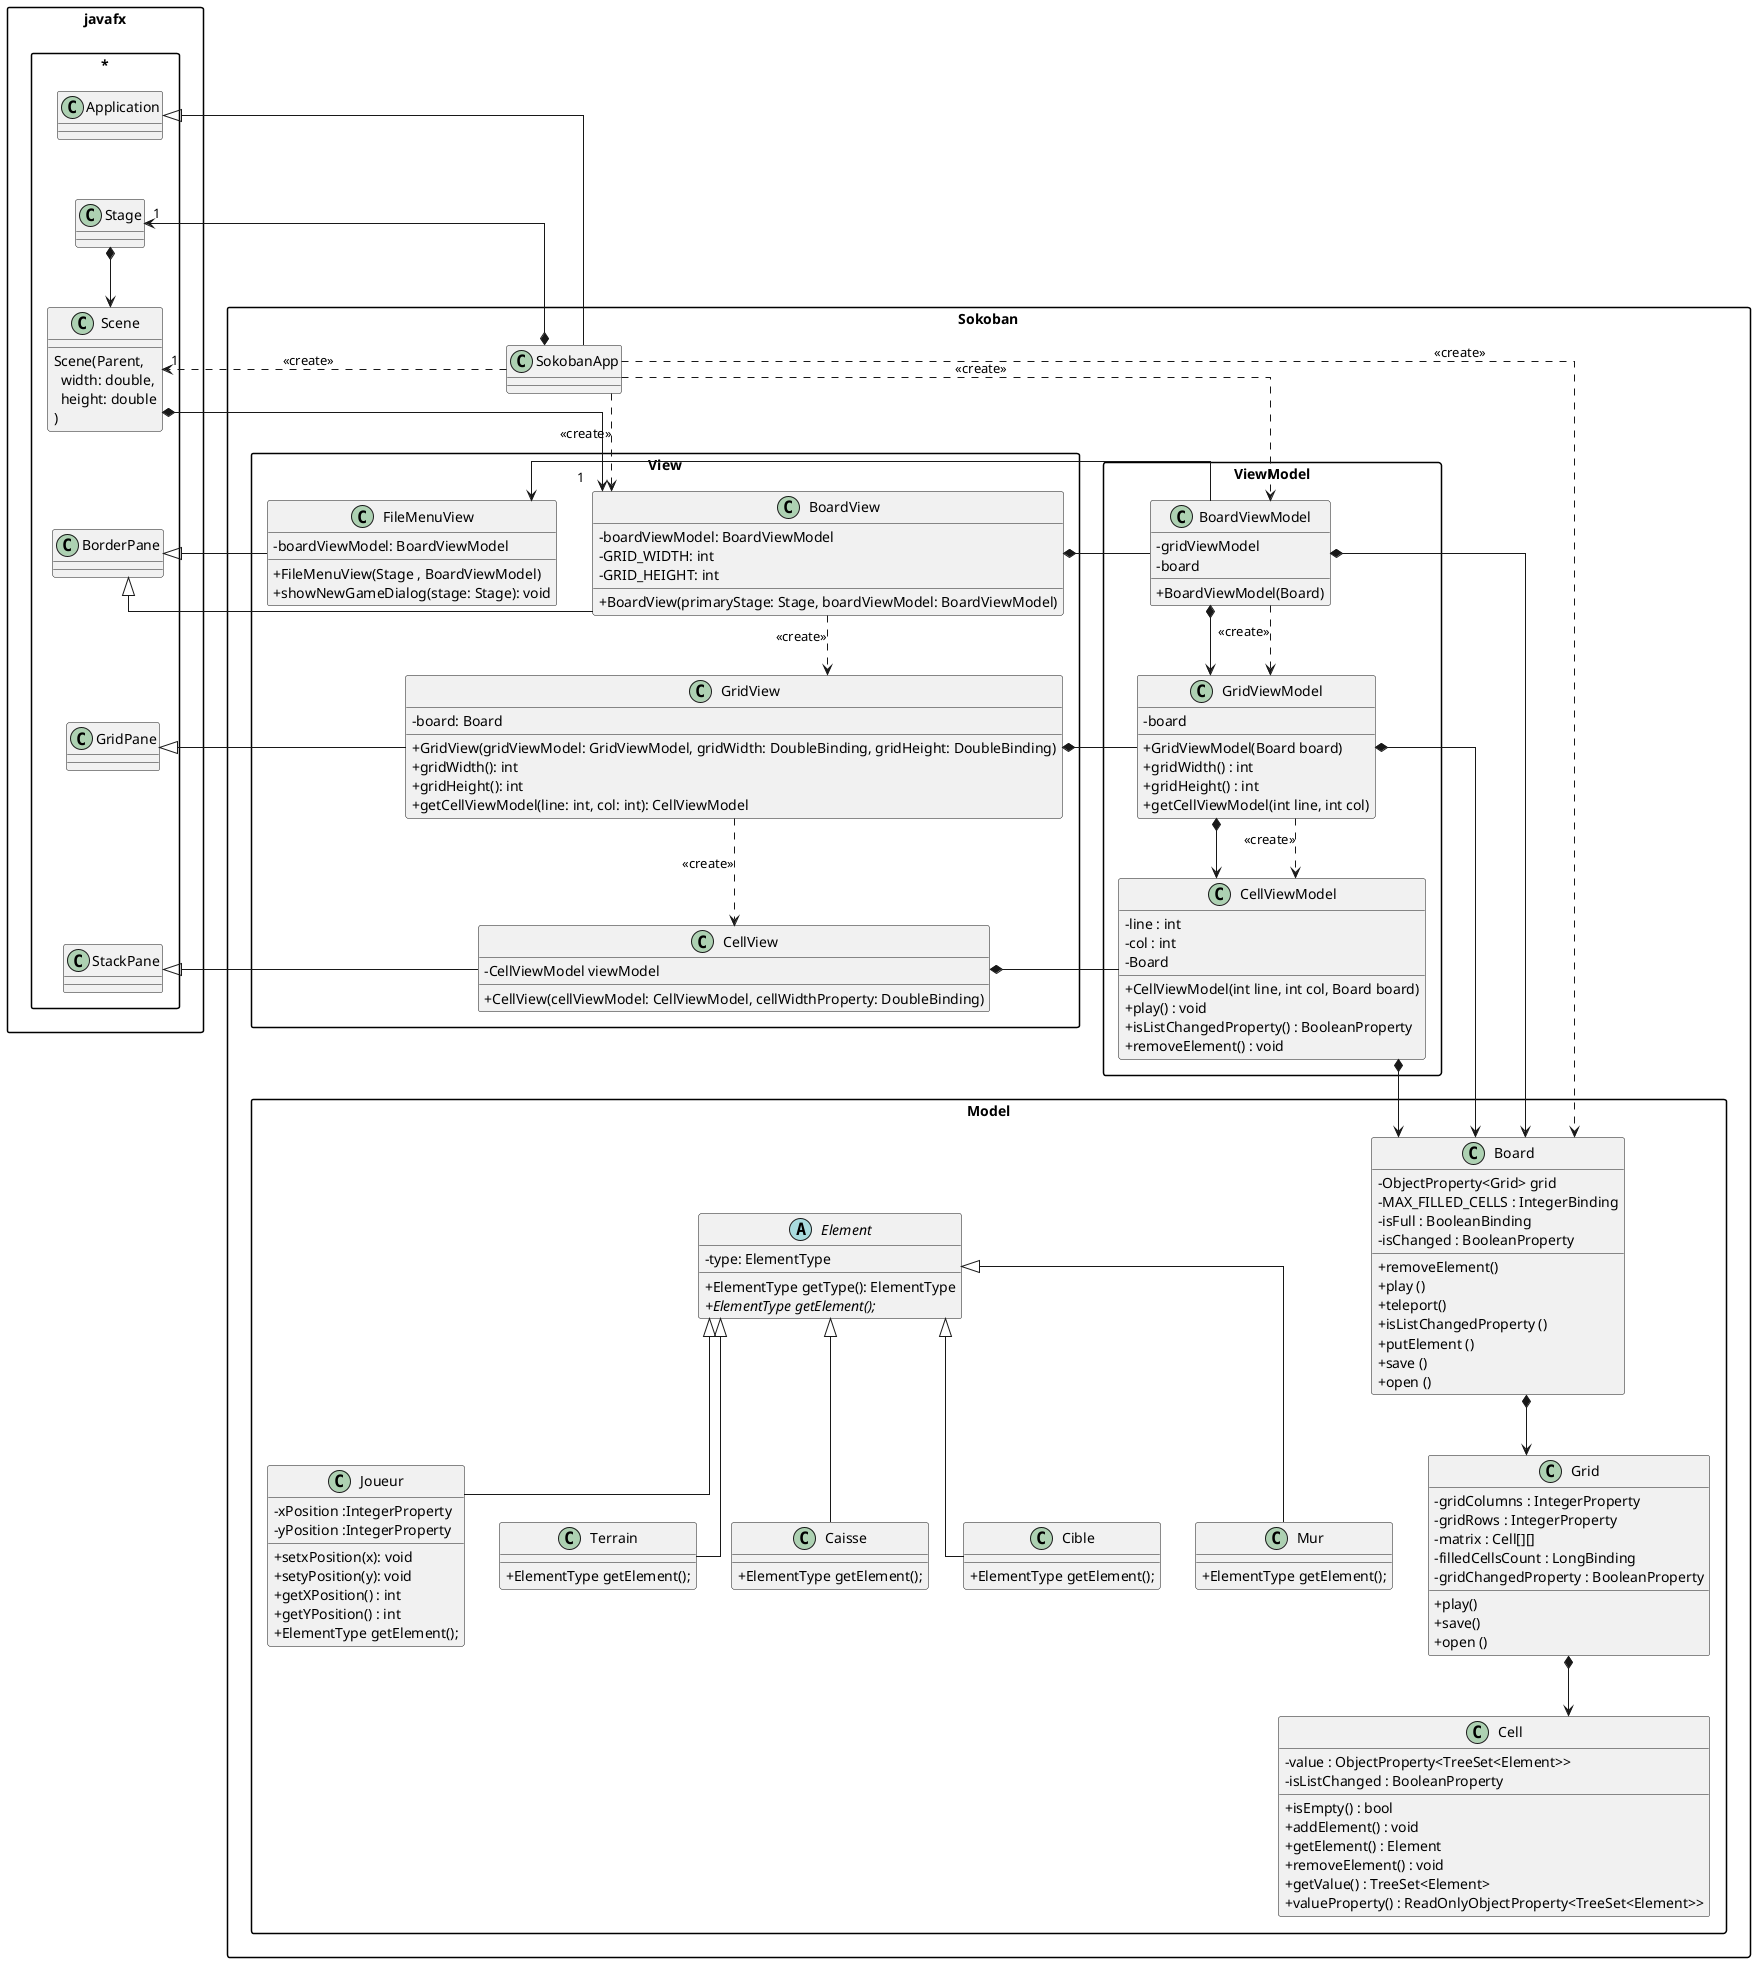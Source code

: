 @startuml
skinparam defaultFontName Consolas
skinparam linetype ortho
skinparam classAttributeIconSize 0
skinparam packageStyle rectangle
'hide attributes


package javafx.* {
    class Application
    class Stage
    class Scene {
        Scene(Parent,\n  width: double,\n  height: double\n)
    }
    class BorderPane
    class GridPane
    class StackPane

    Application -[hidden]-> Stage
    Stage *-->  Scene
    Scene -[hidden]- BorderPane
    BorderPane -[hidden]- GridPane
    GridPane -[hidden]- StackPane
}
package Sokoban {
    class SokobanApp

    Application <|-- SokobanApp
}
package Sokoban.ViewModel {

class BoardViewModel{
- gridViewModel
- board
+ BoardViewModel(Board)
}
class CellViewModel {
+ CellViewModel(int line, int col, Board board)
- line : int
- col : int
- Board
+ play() : void
+ isListChangedProperty() : BooleanProperty
+ removeElement() : void
}
class GridViewModel {
- board
+ GridViewModel(Board board)
+ gridWidth() : int
+ gridHeight() : int
+ getCellViewModel(int line, int col)
}
}

package Sokoban.View {
class FileMenuView {
    - boardViewModel: BoardViewModel
    + FileMenuView(Stage , BoardViewModel)
    + showNewGameDialog(stage: Stage): void
}
class BoardView {
    - boardViewModel: BoardViewModel
    - GRID_WIDTH: int
    - GRID_HEIGHT: int
    + BoardView(primaryStage: Stage, boardViewModel: BoardViewModel)
}
class GridView {
    - board: Board
    + GridView(gridViewModel: GridViewModel, gridWidth: DoubleBinding, gridHeight: DoubleBinding)
    + gridWidth(): int
    + gridHeight(): int
    + getCellViewModel(line: int, col: int): CellViewModel
}
class CellView {
    - CellViewModel viewModel
    + CellView(cellViewModel: CellViewModel, cellWidthProperty: DoubleBinding)
}

}
package Sokoban.Model {

class Board {
- ObjectProperty<Grid> grid
-  MAX_FILLED_CELLS : IntegerBinding
-  isFull : BooleanBinding
-  isChanged : BooleanProperty
+ removeElement()
+ play ()
+ teleport()
+ isListChangedProperty ()
+ putElement ()
+ save ()
+ open ()
}
class Grid {
-  gridColumns : IntegerProperty
-  gridRows : IntegerProperty
-   matrix : Cell[][]
-  filledCellsCount : LongBinding
-  gridChangedProperty : BooleanProperty
+ play()
+ save()
+ open ()
}
class Cell {
-  value : ObjectProperty<TreeSet<Element>>
- isListChanged : BooleanProperty
+ isEmpty() : bool
+ addElement() : void
+ getElement() : Element
+ removeElement() : void
+ getValue() : TreeSet<Element>
+  valueProperty() : ReadOnlyObjectProperty<TreeSet<Element>>
}

abstract class Element {
    - type: ElementType
    +  ElementType getType(): ElementType
     {abstract} + ElementType getElement();
}

class Joueur {
-  xPosition :IntegerProperty
-  yPosition :IntegerProperty
+  setxPosition(x): void
+  setyPosition(y): void
+  getXPosition() : int
+  getYPosition() : int
+ ElementType getElement();
}
class Terrain {
+ ElementType getElement();
}
class Caisse {
+ ElementType getElement();
}
class Cible {
+ ElementType getElement();
}
class Mur {
+ ElementType getElement();
}
}
SokobanApp ..> "1" Scene : <<create>>
SokobanApp *-l-> "1" Stage
Scene *--> "1" BoardView
BorderPane <|-r- BoardView
 BorderPane <|-r- FileMenuView
GridPane <|-r- GridView
StackPane <|-r- CellView

SokobanApp ..> Board : <<create>>
SokobanApp ..> BoardViewModel : <<create>>
SokobanApp ..> BoardView : <<create>>





BoardViewModel *--> GridViewModel
BoardViewModel ..> GridViewModel : <<create>>
BoardViewModel *--> Board
BoardView *-- BoardViewModel
CellViewModel *--> Board
BoardView ..> GridView : <<create>>
GridView ..> CellView : <<create>>
GridView *- GridViewModel
BoardViewModel --> FileMenuView
GridViewModel *--> CellViewModel
GridViewModel ..> CellViewModel : <<create>>
GridViewModel *-->  Board
CellView *- CellViewModel

Grid *-->Cell
Board *--> Grid

Element <|-- Joueur
Element <|-- Mur
Element <|-- Terrain
Element <|-- Caisse
Element <|-- Cible

}

@enduml